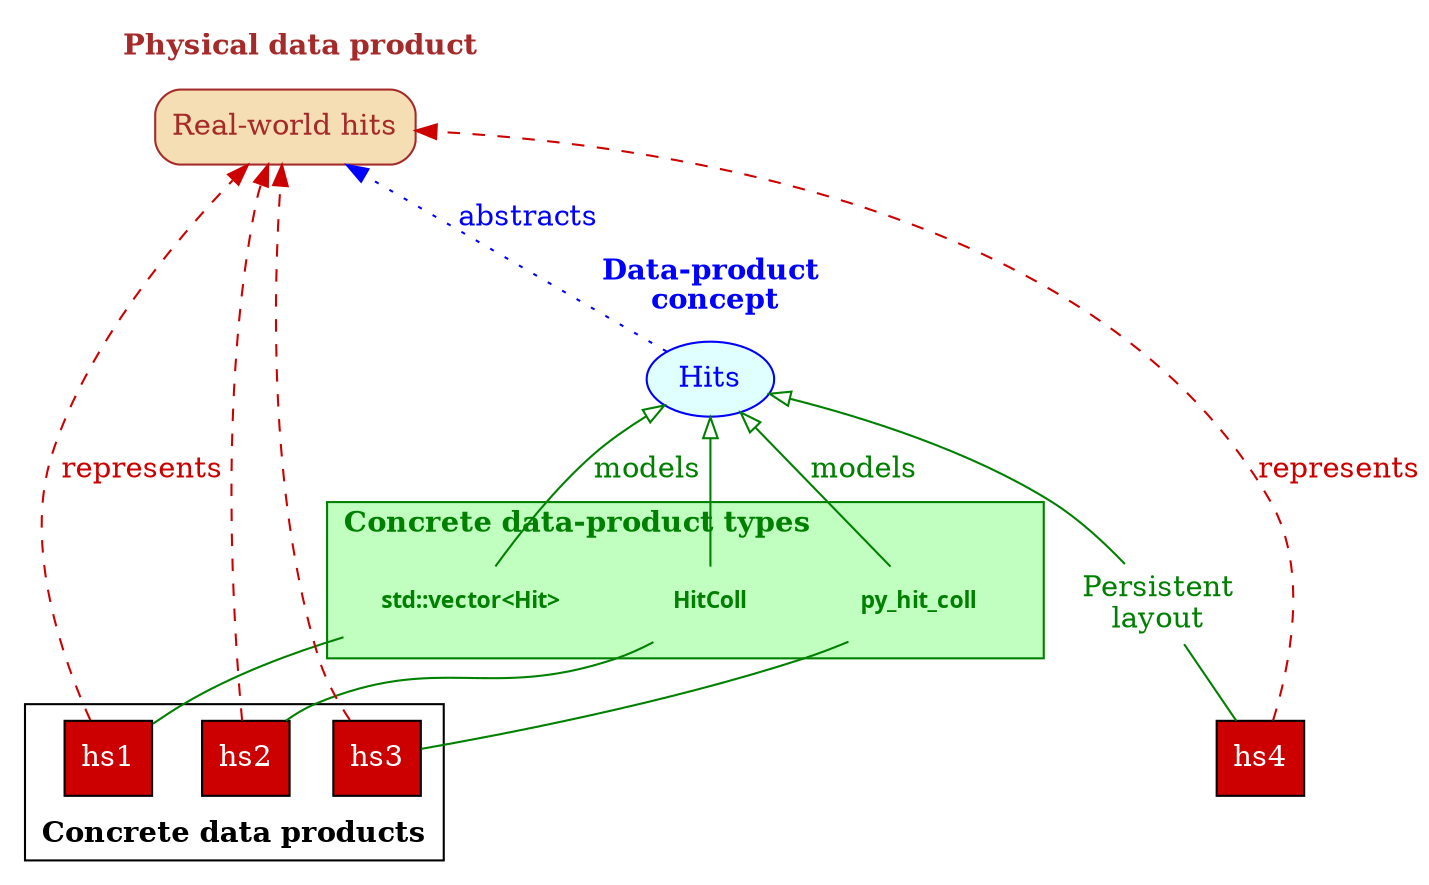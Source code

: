 digraph {
  node [shape="box" style="filled,rounded"]
  rankdir=BT

  subgraph cluster_physical {
    label=<<b>Physical data product</b>>
    labelloc="b"
    color="none"
    fontcolor="brown"
    real_world_hits [label=<Real-world hits>, fillcolor="wheat", color="brown", fontcolor="brown"]
  }

  subgraph cluster_concept {
    labelloc="b"
    fontcolor="blue"
    color="none"
    label=<<b>Data-product<br/> concept</b>>
    hits [label="Hits", shape="ellipse", fillcolor="lightcyan", fontcolor="blue", color="blue"]
  }

  hits -> real_world_hits [style="dotted", label="abstracts", color="blue", fontcolor="blue"]

  subgraph cluster_concrete {
    labelloc="b"
    labeljust="l"
    label=<<b>Concrete data-product types</b>>
    color="webgreen"
    fontcolor="webgreen"
    style="filled"
    fillcolor="darkseagreen1";
    node[style="plaintext",
         peripheries=0,
         margin="0.25,0",
         fontname="Monaco",
         fontsize=11,
         fontcolor="webgreen"]

    std_vector [label=<<b>std::vector&lt;Hit&gt;</b>>]
    hit_coll [label=<<b>HitColl</b>>]
    py_hit_coll [label=<<b>py_hit_coll  </b>>]
  }

  subgraph cluster_object {

    labeljust="l"
    label=<<b>Concrete data products</b>>
    color=black
    node [style="box", width=0.1, style="filled", fontcolor="white", fillcolor="red3"]

    hs1; hs2; hs3;
  }

  persistent [shape="plaintext", label=<Persistent<br/>layout>, style="none", fontcolor="webgreen"]
  hs4 [style="box", width=0.1, style="filled", fontcolor="white", fillcolor="red3"]


  edge [style="dashed", arrowhead="normal", color="red3", fontcolor="red3"]
  hs1 -> real_world_hits [label=" represents"];
  hs2 -> real_world_hits;
  hs3 -> real_world_hits;
  hs4 -> real_world_hits [label="represents"];

  edge [style="normal", arrowhead="empty", color="webgreen", fontcolor="webgreen"]
  std_vector -> hits [label="models"];
  hit_coll -> hits;
  py_hit_coll -> hits [label="models"];
  persistent -> hits;

  edge [arrowhead="none", color="webgreen"]
  hs1 -> std_vector
  hs2 -> hit_coll
  hs3 -> py_hit_coll;
  hs4 -> persistent;
}

